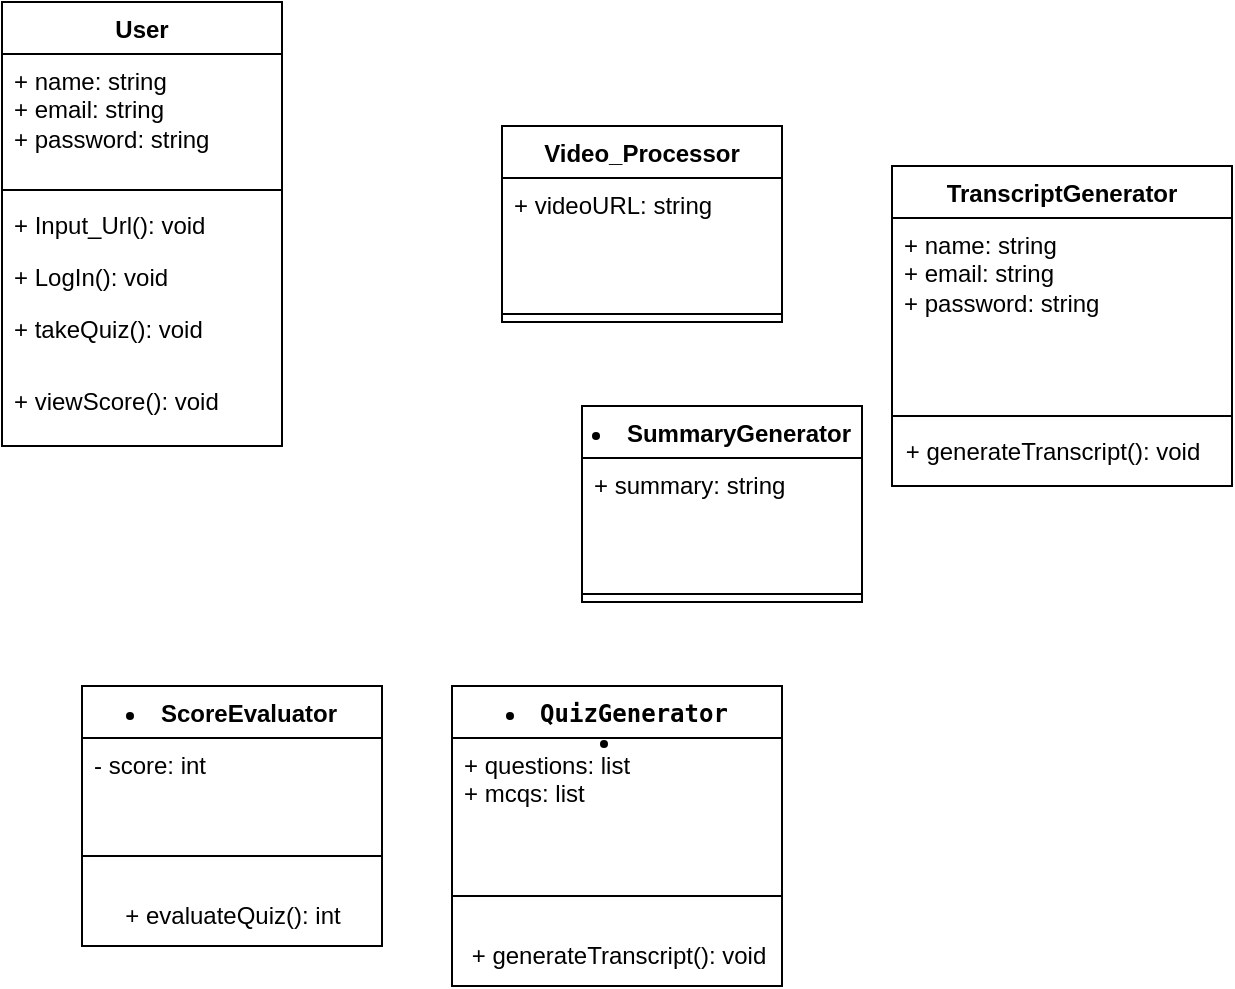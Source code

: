 <mxfile version="24.7.14">
  <diagram id="C5RBs43oDa-KdzZeNtuy" name="Page-1">
    <mxGraphModel dx="1434" dy="872" grid="1" gridSize="10" guides="1" tooltips="1" connect="1" arrows="1" fold="1" page="1" pageScale="1" pageWidth="827" pageHeight="1169" math="0" shadow="0">
      <root>
        <mxCell id="WIyWlLk6GJQsqaUBKTNV-0" />
        <mxCell id="WIyWlLk6GJQsqaUBKTNV-1" parent="WIyWlLk6GJQsqaUBKTNV-0" />
        <mxCell id="ix7qPK_Rp_QTGJkXKcBH-20" value="User" style="swimlane;fontStyle=1;align=center;verticalAlign=top;childLayout=stackLayout;horizontal=1;startSize=26;horizontalStack=0;resizeParent=1;resizeParentMax=0;resizeLast=0;collapsible=1;marginBottom=0;whiteSpace=wrap;html=1;" vertex="1" parent="WIyWlLk6GJQsqaUBKTNV-1">
          <mxGeometry x="150" y="68" width="140" height="222" as="geometry" />
        </mxCell>
        <mxCell id="ix7qPK_Rp_QTGJkXKcBH-21" value="+ name: string&lt;div&gt;&lt;div&gt;+ email: string&lt;/div&gt;&lt;div&gt;+ password: string&lt;br&gt;&lt;/div&gt;&lt;/div&gt;" style="text;strokeColor=none;fillColor=none;align=left;verticalAlign=top;spacingLeft=4;spacingRight=4;overflow=hidden;rotatable=0;points=[[0,0.5],[1,0.5]];portConstraint=eastwest;whiteSpace=wrap;html=1;" vertex="1" parent="ix7qPK_Rp_QTGJkXKcBH-20">
          <mxGeometry y="26" width="140" height="64" as="geometry" />
        </mxCell>
        <mxCell id="ix7qPK_Rp_QTGJkXKcBH-22" value="" style="line;strokeWidth=1;fillColor=none;align=left;verticalAlign=middle;spacingTop=-1;spacingLeft=3;spacingRight=3;rotatable=0;labelPosition=right;points=[];portConstraint=eastwest;strokeColor=inherit;" vertex="1" parent="ix7qPK_Rp_QTGJkXKcBH-20">
          <mxGeometry y="90" width="140" height="8" as="geometry" />
        </mxCell>
        <mxCell id="ix7qPK_Rp_QTGJkXKcBH-23" value="+ Input_Url(): void&lt;div&gt;&lt;br&gt;&lt;/div&gt;&lt;div&gt;&lt;br&gt;&lt;/div&gt;" style="text;strokeColor=none;fillColor=none;align=left;verticalAlign=top;spacingLeft=4;spacingRight=4;overflow=hidden;rotatable=0;points=[[0,0.5],[1,0.5]];portConstraint=eastwest;whiteSpace=wrap;html=1;" vertex="1" parent="ix7qPK_Rp_QTGJkXKcBH-20">
          <mxGeometry y="98" width="140" height="26" as="geometry" />
        </mxCell>
        <mxCell id="ix7qPK_Rp_QTGJkXKcBH-24" value="+ LogIn(): void&lt;div&gt;&lt;br&gt;&lt;/div&gt;" style="text;strokeColor=none;fillColor=none;align=left;verticalAlign=top;spacingLeft=4;spacingRight=4;overflow=hidden;rotatable=0;points=[[0,0.5],[1,0.5]];portConstraint=eastwest;whiteSpace=wrap;html=1;" vertex="1" parent="ix7qPK_Rp_QTGJkXKcBH-20">
          <mxGeometry y="124" width="140" height="26" as="geometry" />
        </mxCell>
        <mxCell id="ix7qPK_Rp_QTGJkXKcBH-55" value="&lt;div&gt;+&amp;nbsp;takeQuiz(): void&lt;br&gt;&lt;/div&gt;" style="text;strokeColor=none;fillColor=none;align=left;verticalAlign=top;spacingLeft=4;spacingRight=4;overflow=hidden;rotatable=0;points=[[0,0.5],[1,0.5]];portConstraint=eastwest;whiteSpace=wrap;html=1;" vertex="1" parent="ix7qPK_Rp_QTGJkXKcBH-20">
          <mxGeometry y="150" width="140" height="36" as="geometry" />
        </mxCell>
        <mxCell id="ix7qPK_Rp_QTGJkXKcBH-56" value="&lt;div&gt;+ viewScore(): void&lt;br&gt;&lt;/div&gt;" style="text;strokeColor=none;fillColor=none;align=left;verticalAlign=top;spacingLeft=4;spacingRight=4;overflow=hidden;rotatable=0;points=[[0,0.5],[1,0.5]];portConstraint=eastwest;whiteSpace=wrap;html=1;" vertex="1" parent="ix7qPK_Rp_QTGJkXKcBH-20">
          <mxGeometry y="186" width="140" height="36" as="geometry" />
        </mxCell>
        <mxCell id="ix7qPK_Rp_QTGJkXKcBH-30" value="Video_Processor&lt;span style=&quot;color: rgba(0, 0, 0, 0); font-family: monospace; font-size: 0px; font-weight: 400; text-align: start; text-wrap: nowrap;&quot;&gt;%3CmxGraphModel%3E%3Croot%3E%3CmxCell%20id%3D%220%22%2F%3E%3CmxCell%20id%3D%221%22%20parent%3D%220%22%2F%3E%3CmxCell%20id%3D%222%22%20value%3D%22User%22%20style%3D%22swimlane%3BfontStyle%3D1%3Balign%3Dcenter%3BverticalAlign%3Dtop%3BchildLayout%3DstackLayout%3Bhorizontal%3D1%3BstartSize%3D26%3BhorizontalStack%3D0%3BresizeParent%3D1%3BresizeParentMax%3D0%3BresizeLast%3D0%3Bcollapsible%3D1%3BmarginBottom%3D0%3BwhiteSpace%3Dwrap%3Bhtml%3D1%3B%22%20vertex%3D%221%22%20parent%3D%221%22%3E%3CmxGeometry%20x%3D%22170%22%20y%3D%22170%22%20width%3D%22140%22%20height%3D%22150%22%20as%3D%22geometry%22%2F%3E%3C%2FmxCell%3E%3CmxCell%20id%3D%223%22%20value%3D%22%2B%20name%3A%20string%26lt%3Bdiv%26gt%3B%26lt%3Bdiv%26gt%3B%2B%20email%3A%20string%26lt%3B%2Fdiv%26gt%3B%26lt%3Bdiv%26gt%3B%2B%20password%3A%20string%26lt%3Bbr%26gt%3B%26lt%3B%2Fdiv%26gt%3B%26lt%3B%2Fdiv%26gt%3B%22%20style%3D%22text%3BstrokeColor%3Dnone%3BfillColor%3Dnone%3Balign%3Dleft%3BverticalAlign%3Dtop%3BspacingLeft%3D4%3BspacingRight%3D4%3Boverflow%3Dhidden%3Brotatable%3D0%3Bpoints%3D%5B%5B0%2C0.5%5D%2C%5B1%2C0.5%5D%5D%3BportConstraint%3Deastwest%3BwhiteSpace%3Dwrap%3Bhtml%3D1%3B%22%20vertex%3D%221%22%20parent%3D%222%22%3E%3CmxGeometry%20y%3D%2226%22%20width%3D%22140%22%20height%3D%2264%22%20as%3D%22geometry%22%2F%3E%3C%2FmxCell%3E%3CmxCell%20id%3D%224%22%20value%3D%22%22%20style%3D%22line%3BstrokeWidth%3D1%3BfillColor%3Dnone%3Balign%3Dleft%3BverticalAlign%3Dmiddle%3BspacingTop%3D-1%3BspacingLeft%3D3%3BspacingRight%3D3%3Brotatable%3D0%3BlabelPosition%3Dright%3Bpoints%3D%5B%5D%3BportConstraint%3Deastwest%3BstrokeColor%3Dinherit%3B%22%20vertex%3D%221%22%20parent%3D%222%22%3E%3CmxGeometry%20y%3D%2290%22%20width%3D%22140%22%20height%3D%228%22%20as%3D%22geometry%22%2F%3E%3C%2FmxCell%3E%3CmxCell%20id%3D%225%22%20value%3D%22%2B%20Input_Url()%3A%20void%26lt%3Bdiv%26gt%3B%26lt%3Bbr%26gt%3B%26lt%3B%2Fdiv%26gt%3B%26lt%3Bdiv%26gt%3B%26lt%3Bbr%26gt%3B%26lt%3B%2Fdiv%26gt%3B%22%20style%3D%22text%3BstrokeColor%3Dnone%3BfillColor%3Dnone%3Balign%3Dleft%3BverticalAlign%3Dtop%3BspacingLeft%3D4%3BspacingRight%3D4%3Boverflow%3Dhidden%3Brotatable%3D0%3Bpoints%3D%5B%5B0%2C0.5%5D%2C%5B1%2C0.5%5D%5D%3BportConstraint%3Deastwest%3BwhiteSpace%3Dwrap%3Bhtml%3D1%3B%22%20vertex%3D%221%22%20parent%3D%222%22%3E%3CmxGeometry%20y%3D%2298%22%20width%3D%22140%22%20height%3D%2226%22%20as%3D%22geometry%22%2F%3E%3C%2FmxCell%3E%3CmxCell%20id%3D%226%22%20value%3D%22%2B%20LogIn()%3A%20void%22%20style%3D%22text%3BstrokeColor%3Dnone%3BfillColor%3Dnone%3Balign%3Dleft%3BverticalAlign%3Dtop%3BspacingLeft%3D4%3BspacingRight%3D4%3Boverflow%3Dhidden%3Brotatable%3D0%3Bpoints%3D%5B%5B0%2C0.5%5D%2C%5B1%2C0.5%5D%5D%3BportConstraint%3Deastwest%3BwhiteSpace%3Dwrap%3Bhtml%3D1%3B%22%20vertex%3D%221%22%20parent%3D%222%22%3E%3CmxGeometry%20y%3D%22124%22%20width%3D%22140%22%20height%3D%2226%22%20as%3D%22geometry%22%2F%3E%3C%2FmxCell%3E%3C%2Froot%3E%3C%2FmxGraphModel%3E&lt;/span&gt;" style="swimlane;fontStyle=1;align=center;verticalAlign=top;childLayout=stackLayout;horizontal=1;startSize=26;horizontalStack=0;resizeParent=1;resizeParentMax=0;resizeLast=0;collapsible=1;marginBottom=0;whiteSpace=wrap;html=1;" vertex="1" parent="WIyWlLk6GJQsqaUBKTNV-1">
          <mxGeometry x="400" y="130" width="140" height="98" as="geometry" />
        </mxCell>
        <mxCell id="ix7qPK_Rp_QTGJkXKcBH-31" value="+&amp;nbsp;videoURL: string" style="text;strokeColor=none;fillColor=none;align=left;verticalAlign=top;spacingLeft=4;spacingRight=4;overflow=hidden;rotatable=0;points=[[0,0.5],[1,0.5]];portConstraint=eastwest;whiteSpace=wrap;html=1;" vertex="1" parent="ix7qPK_Rp_QTGJkXKcBH-30">
          <mxGeometry y="26" width="140" height="64" as="geometry" />
        </mxCell>
        <mxCell id="ix7qPK_Rp_QTGJkXKcBH-32" value="" style="line;strokeWidth=1;fillColor=none;align=left;verticalAlign=middle;spacingTop=-1;spacingLeft=3;spacingRight=3;rotatable=0;labelPosition=right;points=[];portConstraint=eastwest;strokeColor=inherit;" vertex="1" parent="ix7qPK_Rp_QTGJkXKcBH-30">
          <mxGeometry y="90" width="140" height="8" as="geometry" />
        </mxCell>
        <mxCell id="ix7qPK_Rp_QTGJkXKcBH-40" value="&lt;li&gt;&lt;code&gt;QuizGenerator&lt;/code&gt;&lt;/li&gt;&lt;li&gt;&lt;/li&gt;" style="swimlane;fontStyle=1;align=center;verticalAlign=top;childLayout=stackLayout;horizontal=1;startSize=26;horizontalStack=0;resizeParent=1;resizeParentMax=0;resizeLast=0;collapsible=1;marginBottom=0;whiteSpace=wrap;html=1;" vertex="1" parent="WIyWlLk6GJQsqaUBKTNV-1">
          <mxGeometry x="375" y="410" width="165" height="150" as="geometry" />
        </mxCell>
        <mxCell id="ix7qPK_Rp_QTGJkXKcBH-41" value="+ questions: list&lt;div&gt;+ mcqs: list&lt;br&gt;&lt;div&gt;&lt;br&gt;&lt;/div&gt;&lt;/div&gt;" style="text;strokeColor=none;fillColor=none;align=left;verticalAlign=top;spacingLeft=4;spacingRight=4;overflow=hidden;rotatable=0;points=[[0,0.5],[1,0.5]];portConstraint=eastwest;whiteSpace=wrap;html=1;" vertex="1" parent="ix7qPK_Rp_QTGJkXKcBH-40">
          <mxGeometry y="26" width="165" height="64" as="geometry" />
        </mxCell>
        <mxCell id="ix7qPK_Rp_QTGJkXKcBH-42" value="" style="line;strokeWidth=1;fillColor=none;align=left;verticalAlign=middle;spacingTop=-1;spacingLeft=3;spacingRight=3;rotatable=0;labelPosition=right;points=[];portConstraint=eastwest;strokeColor=inherit;" vertex="1" parent="ix7qPK_Rp_QTGJkXKcBH-40">
          <mxGeometry y="90" width="165" height="30" as="geometry" />
        </mxCell>
        <mxCell id="ix7qPK_Rp_QTGJkXKcBH-67" value="+ generateTranscript(): void" style="text;html=1;align=center;verticalAlign=middle;resizable=0;points=[];autosize=1;strokeColor=none;fillColor=none;" vertex="1" parent="ix7qPK_Rp_QTGJkXKcBH-40">
          <mxGeometry y="120" width="165" height="30" as="geometry" />
        </mxCell>
        <mxCell id="ix7qPK_Rp_QTGJkXKcBH-45" value="&lt;li&gt;SummaryGenerator&lt;br&gt;&lt;/li&gt;" style="swimlane;fontStyle=1;align=center;verticalAlign=top;childLayout=stackLayout;horizontal=1;startSize=26;horizontalStack=0;resizeParent=1;resizeParentMax=0;resizeLast=0;collapsible=1;marginBottom=0;whiteSpace=wrap;html=1;" vertex="1" parent="WIyWlLk6GJQsqaUBKTNV-1">
          <mxGeometry x="440" y="270" width="140" height="98" as="geometry" />
        </mxCell>
        <mxCell id="ix7qPK_Rp_QTGJkXKcBH-46" value="&lt;div&gt;&lt;div&gt;+ summary: string&lt;/div&gt;&lt;/div&gt;" style="text;strokeColor=none;fillColor=none;align=left;verticalAlign=top;spacingLeft=4;spacingRight=4;overflow=hidden;rotatable=0;points=[[0,0.5],[1,0.5]];portConstraint=eastwest;whiteSpace=wrap;html=1;" vertex="1" parent="ix7qPK_Rp_QTGJkXKcBH-45">
          <mxGeometry y="26" width="140" height="64" as="geometry" />
        </mxCell>
        <mxCell id="ix7qPK_Rp_QTGJkXKcBH-47" value="" style="line;strokeWidth=1;fillColor=none;align=left;verticalAlign=middle;spacingTop=-1;spacingLeft=3;spacingRight=3;rotatable=0;labelPosition=right;points=[];portConstraint=eastwest;strokeColor=inherit;" vertex="1" parent="ix7qPK_Rp_QTGJkXKcBH-45">
          <mxGeometry y="90" width="140" height="8" as="geometry" />
        </mxCell>
        <mxCell id="ix7qPK_Rp_QTGJkXKcBH-50" value="&lt;li&gt;ScoreEvaluator&lt;br&gt;&lt;/li&gt;" style="swimlane;fontStyle=1;align=center;verticalAlign=top;childLayout=stackLayout;horizontal=1;startSize=26;horizontalStack=0;resizeParent=1;resizeParentMax=0;resizeLast=0;collapsible=1;marginBottom=0;whiteSpace=wrap;html=1;" vertex="1" parent="WIyWlLk6GJQsqaUBKTNV-1">
          <mxGeometry x="190" y="410" width="150" height="130" as="geometry" />
        </mxCell>
        <mxCell id="ix7qPK_Rp_QTGJkXKcBH-51" value="&lt;div&gt;&lt;div&gt;-&amp;nbsp;score: int&lt;/div&gt;&lt;/div&gt;" style="text;strokeColor=none;fillColor=none;align=left;verticalAlign=top;spacingLeft=4;spacingRight=4;overflow=hidden;rotatable=0;points=[[0,0.5],[1,0.5]];portConstraint=eastwest;whiteSpace=wrap;html=1;" vertex="1" parent="ix7qPK_Rp_QTGJkXKcBH-50">
          <mxGeometry y="26" width="150" height="44" as="geometry" />
        </mxCell>
        <mxCell id="ix7qPK_Rp_QTGJkXKcBH-52" value="" style="line;strokeWidth=1;fillColor=none;align=left;verticalAlign=middle;spacingTop=-1;spacingLeft=3;spacingRight=3;rotatable=0;labelPosition=right;points=[];portConstraint=eastwest;strokeColor=inherit;" vertex="1" parent="ix7qPK_Rp_QTGJkXKcBH-50">
          <mxGeometry y="70" width="150" height="30" as="geometry" />
        </mxCell>
        <mxCell id="ix7qPK_Rp_QTGJkXKcBH-68" value="+&amp;nbsp;evaluateQuiz(): int" style="text;html=1;align=center;verticalAlign=middle;resizable=0;points=[];autosize=1;strokeColor=none;fillColor=none;" vertex="1" parent="ix7qPK_Rp_QTGJkXKcBH-50">
          <mxGeometry y="100" width="150" height="30" as="geometry" />
        </mxCell>
        <mxCell id="ix7qPK_Rp_QTGJkXKcBH-61" value="" style="group" vertex="1" connectable="0" parent="WIyWlLk6GJQsqaUBKTNV-1">
          <mxGeometry x="590" y="150" width="175" height="160" as="geometry" />
        </mxCell>
        <mxCell id="ix7qPK_Rp_QTGJkXKcBH-35" value="TranscriptGenerator" style="swimlane;fontStyle=1;align=center;verticalAlign=top;childLayout=stackLayout;horizontal=1;startSize=26;horizontalStack=0;resizeParent=1;resizeParentMax=0;resizeLast=0;collapsible=1;marginBottom=0;whiteSpace=wrap;html=1;" vertex="1" parent="ix7qPK_Rp_QTGJkXKcBH-61">
          <mxGeometry x="5" width="170" height="160" as="geometry" />
        </mxCell>
        <mxCell id="ix7qPK_Rp_QTGJkXKcBH-36" value="+ name: string&lt;div&gt;&lt;div&gt;+ email: string&lt;/div&gt;&lt;div&gt;+ password: string&lt;br&gt;&lt;/div&gt;&lt;/div&gt;" style="text;strokeColor=none;fillColor=none;align=left;verticalAlign=top;spacingLeft=4;spacingRight=4;overflow=hidden;rotatable=0;points=[[0,0.5],[1,0.5]];portConstraint=eastwest;whiteSpace=wrap;html=1;" vertex="1" parent="ix7qPK_Rp_QTGJkXKcBH-35">
          <mxGeometry y="26" width="170" height="64" as="geometry" />
        </mxCell>
        <mxCell id="ix7qPK_Rp_QTGJkXKcBH-37" value="" style="line;strokeWidth=1;fillColor=none;align=left;verticalAlign=middle;spacingTop=-1;spacingLeft=3;spacingRight=3;rotatable=0;labelPosition=right;points=[];portConstraint=eastwest;strokeColor=inherit;" vertex="1" parent="ix7qPK_Rp_QTGJkXKcBH-35">
          <mxGeometry y="90" width="170" height="70" as="geometry" />
        </mxCell>
        <mxCell id="ix7qPK_Rp_QTGJkXKcBH-57" value="+ generateTranscript(): void" style="text;html=1;align=center;verticalAlign=middle;resizable=0;points=[];autosize=1;strokeColor=none;fillColor=none;" vertex="1" parent="ix7qPK_Rp_QTGJkXKcBH-61">
          <mxGeometry y="128" width="170" height="30" as="geometry" />
        </mxCell>
      </root>
    </mxGraphModel>
  </diagram>
</mxfile>
